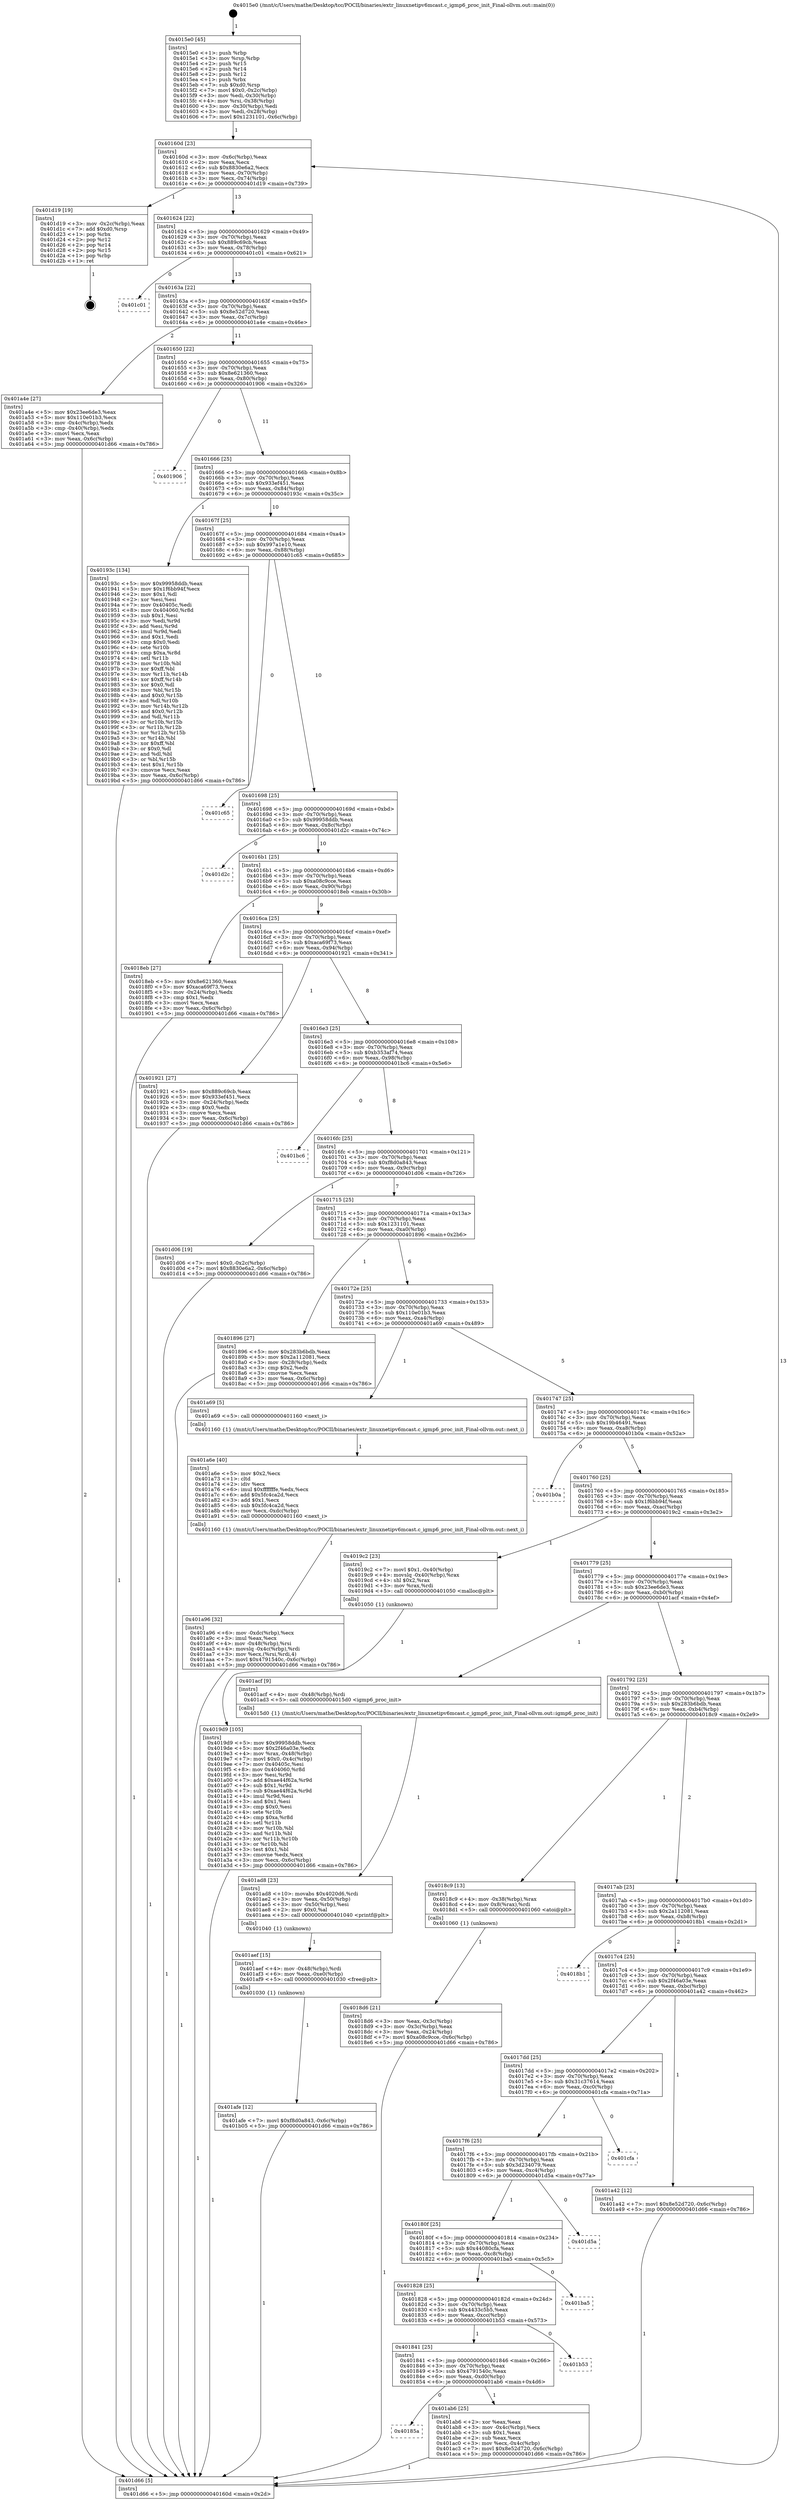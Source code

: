 digraph "0x4015e0" {
  label = "0x4015e0 (/mnt/c/Users/mathe/Desktop/tcc/POCII/binaries/extr_linuxnetipv6mcast.c_igmp6_proc_init_Final-ollvm.out::main(0))"
  labelloc = "t"
  node[shape=record]

  Entry [label="",width=0.3,height=0.3,shape=circle,fillcolor=black,style=filled]
  "0x40160d" [label="{
     0x40160d [23]\l
     | [instrs]\l
     &nbsp;&nbsp;0x40160d \<+3\>: mov -0x6c(%rbp),%eax\l
     &nbsp;&nbsp;0x401610 \<+2\>: mov %eax,%ecx\l
     &nbsp;&nbsp;0x401612 \<+6\>: sub $0x8830e6a2,%ecx\l
     &nbsp;&nbsp;0x401618 \<+3\>: mov %eax,-0x70(%rbp)\l
     &nbsp;&nbsp;0x40161b \<+3\>: mov %ecx,-0x74(%rbp)\l
     &nbsp;&nbsp;0x40161e \<+6\>: je 0000000000401d19 \<main+0x739\>\l
  }"]
  "0x401d19" [label="{
     0x401d19 [19]\l
     | [instrs]\l
     &nbsp;&nbsp;0x401d19 \<+3\>: mov -0x2c(%rbp),%eax\l
     &nbsp;&nbsp;0x401d1c \<+7\>: add $0xd0,%rsp\l
     &nbsp;&nbsp;0x401d23 \<+1\>: pop %rbx\l
     &nbsp;&nbsp;0x401d24 \<+2\>: pop %r12\l
     &nbsp;&nbsp;0x401d26 \<+2\>: pop %r14\l
     &nbsp;&nbsp;0x401d28 \<+2\>: pop %r15\l
     &nbsp;&nbsp;0x401d2a \<+1\>: pop %rbp\l
     &nbsp;&nbsp;0x401d2b \<+1\>: ret\l
  }"]
  "0x401624" [label="{
     0x401624 [22]\l
     | [instrs]\l
     &nbsp;&nbsp;0x401624 \<+5\>: jmp 0000000000401629 \<main+0x49\>\l
     &nbsp;&nbsp;0x401629 \<+3\>: mov -0x70(%rbp),%eax\l
     &nbsp;&nbsp;0x40162c \<+5\>: sub $0x889c69cb,%eax\l
     &nbsp;&nbsp;0x401631 \<+3\>: mov %eax,-0x78(%rbp)\l
     &nbsp;&nbsp;0x401634 \<+6\>: je 0000000000401c01 \<main+0x621\>\l
  }"]
  Exit [label="",width=0.3,height=0.3,shape=circle,fillcolor=black,style=filled,peripheries=2]
  "0x401c01" [label="{
     0x401c01\l
  }", style=dashed]
  "0x40163a" [label="{
     0x40163a [22]\l
     | [instrs]\l
     &nbsp;&nbsp;0x40163a \<+5\>: jmp 000000000040163f \<main+0x5f\>\l
     &nbsp;&nbsp;0x40163f \<+3\>: mov -0x70(%rbp),%eax\l
     &nbsp;&nbsp;0x401642 \<+5\>: sub $0x8e52d720,%eax\l
     &nbsp;&nbsp;0x401647 \<+3\>: mov %eax,-0x7c(%rbp)\l
     &nbsp;&nbsp;0x40164a \<+6\>: je 0000000000401a4e \<main+0x46e\>\l
  }"]
  "0x401afe" [label="{
     0x401afe [12]\l
     | [instrs]\l
     &nbsp;&nbsp;0x401afe \<+7\>: movl $0xf8d0a843,-0x6c(%rbp)\l
     &nbsp;&nbsp;0x401b05 \<+5\>: jmp 0000000000401d66 \<main+0x786\>\l
  }"]
  "0x401a4e" [label="{
     0x401a4e [27]\l
     | [instrs]\l
     &nbsp;&nbsp;0x401a4e \<+5\>: mov $0x23ee6de3,%eax\l
     &nbsp;&nbsp;0x401a53 \<+5\>: mov $0x110e01b3,%ecx\l
     &nbsp;&nbsp;0x401a58 \<+3\>: mov -0x4c(%rbp),%edx\l
     &nbsp;&nbsp;0x401a5b \<+3\>: cmp -0x40(%rbp),%edx\l
     &nbsp;&nbsp;0x401a5e \<+3\>: cmovl %ecx,%eax\l
     &nbsp;&nbsp;0x401a61 \<+3\>: mov %eax,-0x6c(%rbp)\l
     &nbsp;&nbsp;0x401a64 \<+5\>: jmp 0000000000401d66 \<main+0x786\>\l
  }"]
  "0x401650" [label="{
     0x401650 [22]\l
     | [instrs]\l
     &nbsp;&nbsp;0x401650 \<+5\>: jmp 0000000000401655 \<main+0x75\>\l
     &nbsp;&nbsp;0x401655 \<+3\>: mov -0x70(%rbp),%eax\l
     &nbsp;&nbsp;0x401658 \<+5\>: sub $0x8e621360,%eax\l
     &nbsp;&nbsp;0x40165d \<+3\>: mov %eax,-0x80(%rbp)\l
     &nbsp;&nbsp;0x401660 \<+6\>: je 0000000000401906 \<main+0x326\>\l
  }"]
  "0x401aef" [label="{
     0x401aef [15]\l
     | [instrs]\l
     &nbsp;&nbsp;0x401aef \<+4\>: mov -0x48(%rbp),%rdi\l
     &nbsp;&nbsp;0x401af3 \<+6\>: mov %eax,-0xe0(%rbp)\l
     &nbsp;&nbsp;0x401af9 \<+5\>: call 0000000000401030 \<free@plt\>\l
     | [calls]\l
     &nbsp;&nbsp;0x401030 \{1\} (unknown)\l
  }"]
  "0x401906" [label="{
     0x401906\l
  }", style=dashed]
  "0x401666" [label="{
     0x401666 [25]\l
     | [instrs]\l
     &nbsp;&nbsp;0x401666 \<+5\>: jmp 000000000040166b \<main+0x8b\>\l
     &nbsp;&nbsp;0x40166b \<+3\>: mov -0x70(%rbp),%eax\l
     &nbsp;&nbsp;0x40166e \<+5\>: sub $0x933ef451,%eax\l
     &nbsp;&nbsp;0x401673 \<+6\>: mov %eax,-0x84(%rbp)\l
     &nbsp;&nbsp;0x401679 \<+6\>: je 000000000040193c \<main+0x35c\>\l
  }"]
  "0x401ad8" [label="{
     0x401ad8 [23]\l
     | [instrs]\l
     &nbsp;&nbsp;0x401ad8 \<+10\>: movabs $0x4020d6,%rdi\l
     &nbsp;&nbsp;0x401ae2 \<+3\>: mov %eax,-0x50(%rbp)\l
     &nbsp;&nbsp;0x401ae5 \<+3\>: mov -0x50(%rbp),%esi\l
     &nbsp;&nbsp;0x401ae8 \<+2\>: mov $0x0,%al\l
     &nbsp;&nbsp;0x401aea \<+5\>: call 0000000000401040 \<printf@plt\>\l
     | [calls]\l
     &nbsp;&nbsp;0x401040 \{1\} (unknown)\l
  }"]
  "0x40193c" [label="{
     0x40193c [134]\l
     | [instrs]\l
     &nbsp;&nbsp;0x40193c \<+5\>: mov $0x99958ddb,%eax\l
     &nbsp;&nbsp;0x401941 \<+5\>: mov $0x1f6bb94f,%ecx\l
     &nbsp;&nbsp;0x401946 \<+2\>: mov $0x1,%dl\l
     &nbsp;&nbsp;0x401948 \<+2\>: xor %esi,%esi\l
     &nbsp;&nbsp;0x40194a \<+7\>: mov 0x40405c,%edi\l
     &nbsp;&nbsp;0x401951 \<+8\>: mov 0x404060,%r8d\l
     &nbsp;&nbsp;0x401959 \<+3\>: sub $0x1,%esi\l
     &nbsp;&nbsp;0x40195c \<+3\>: mov %edi,%r9d\l
     &nbsp;&nbsp;0x40195f \<+3\>: add %esi,%r9d\l
     &nbsp;&nbsp;0x401962 \<+4\>: imul %r9d,%edi\l
     &nbsp;&nbsp;0x401966 \<+3\>: and $0x1,%edi\l
     &nbsp;&nbsp;0x401969 \<+3\>: cmp $0x0,%edi\l
     &nbsp;&nbsp;0x40196c \<+4\>: sete %r10b\l
     &nbsp;&nbsp;0x401970 \<+4\>: cmp $0xa,%r8d\l
     &nbsp;&nbsp;0x401974 \<+4\>: setl %r11b\l
     &nbsp;&nbsp;0x401978 \<+3\>: mov %r10b,%bl\l
     &nbsp;&nbsp;0x40197b \<+3\>: xor $0xff,%bl\l
     &nbsp;&nbsp;0x40197e \<+3\>: mov %r11b,%r14b\l
     &nbsp;&nbsp;0x401981 \<+4\>: xor $0xff,%r14b\l
     &nbsp;&nbsp;0x401985 \<+3\>: xor $0x0,%dl\l
     &nbsp;&nbsp;0x401988 \<+3\>: mov %bl,%r15b\l
     &nbsp;&nbsp;0x40198b \<+4\>: and $0x0,%r15b\l
     &nbsp;&nbsp;0x40198f \<+3\>: and %dl,%r10b\l
     &nbsp;&nbsp;0x401992 \<+3\>: mov %r14b,%r12b\l
     &nbsp;&nbsp;0x401995 \<+4\>: and $0x0,%r12b\l
     &nbsp;&nbsp;0x401999 \<+3\>: and %dl,%r11b\l
     &nbsp;&nbsp;0x40199c \<+3\>: or %r10b,%r15b\l
     &nbsp;&nbsp;0x40199f \<+3\>: or %r11b,%r12b\l
     &nbsp;&nbsp;0x4019a2 \<+3\>: xor %r12b,%r15b\l
     &nbsp;&nbsp;0x4019a5 \<+3\>: or %r14b,%bl\l
     &nbsp;&nbsp;0x4019a8 \<+3\>: xor $0xff,%bl\l
     &nbsp;&nbsp;0x4019ab \<+3\>: or $0x0,%dl\l
     &nbsp;&nbsp;0x4019ae \<+2\>: and %dl,%bl\l
     &nbsp;&nbsp;0x4019b0 \<+3\>: or %bl,%r15b\l
     &nbsp;&nbsp;0x4019b3 \<+4\>: test $0x1,%r15b\l
     &nbsp;&nbsp;0x4019b7 \<+3\>: cmovne %ecx,%eax\l
     &nbsp;&nbsp;0x4019ba \<+3\>: mov %eax,-0x6c(%rbp)\l
     &nbsp;&nbsp;0x4019bd \<+5\>: jmp 0000000000401d66 \<main+0x786\>\l
  }"]
  "0x40167f" [label="{
     0x40167f [25]\l
     | [instrs]\l
     &nbsp;&nbsp;0x40167f \<+5\>: jmp 0000000000401684 \<main+0xa4\>\l
     &nbsp;&nbsp;0x401684 \<+3\>: mov -0x70(%rbp),%eax\l
     &nbsp;&nbsp;0x401687 \<+5\>: sub $0x997a1e10,%eax\l
     &nbsp;&nbsp;0x40168c \<+6\>: mov %eax,-0x88(%rbp)\l
     &nbsp;&nbsp;0x401692 \<+6\>: je 0000000000401c65 \<main+0x685\>\l
  }"]
  "0x40185a" [label="{
     0x40185a\l
  }", style=dashed]
  "0x401c65" [label="{
     0x401c65\l
  }", style=dashed]
  "0x401698" [label="{
     0x401698 [25]\l
     | [instrs]\l
     &nbsp;&nbsp;0x401698 \<+5\>: jmp 000000000040169d \<main+0xbd\>\l
     &nbsp;&nbsp;0x40169d \<+3\>: mov -0x70(%rbp),%eax\l
     &nbsp;&nbsp;0x4016a0 \<+5\>: sub $0x99958ddb,%eax\l
     &nbsp;&nbsp;0x4016a5 \<+6\>: mov %eax,-0x8c(%rbp)\l
     &nbsp;&nbsp;0x4016ab \<+6\>: je 0000000000401d2c \<main+0x74c\>\l
  }"]
  "0x401ab6" [label="{
     0x401ab6 [25]\l
     | [instrs]\l
     &nbsp;&nbsp;0x401ab6 \<+2\>: xor %eax,%eax\l
     &nbsp;&nbsp;0x401ab8 \<+3\>: mov -0x4c(%rbp),%ecx\l
     &nbsp;&nbsp;0x401abb \<+3\>: sub $0x1,%eax\l
     &nbsp;&nbsp;0x401abe \<+2\>: sub %eax,%ecx\l
     &nbsp;&nbsp;0x401ac0 \<+3\>: mov %ecx,-0x4c(%rbp)\l
     &nbsp;&nbsp;0x401ac3 \<+7\>: movl $0x8e52d720,-0x6c(%rbp)\l
     &nbsp;&nbsp;0x401aca \<+5\>: jmp 0000000000401d66 \<main+0x786\>\l
  }"]
  "0x401d2c" [label="{
     0x401d2c\l
  }", style=dashed]
  "0x4016b1" [label="{
     0x4016b1 [25]\l
     | [instrs]\l
     &nbsp;&nbsp;0x4016b1 \<+5\>: jmp 00000000004016b6 \<main+0xd6\>\l
     &nbsp;&nbsp;0x4016b6 \<+3\>: mov -0x70(%rbp),%eax\l
     &nbsp;&nbsp;0x4016b9 \<+5\>: sub $0xa08c9cce,%eax\l
     &nbsp;&nbsp;0x4016be \<+6\>: mov %eax,-0x90(%rbp)\l
     &nbsp;&nbsp;0x4016c4 \<+6\>: je 00000000004018eb \<main+0x30b\>\l
  }"]
  "0x401841" [label="{
     0x401841 [25]\l
     | [instrs]\l
     &nbsp;&nbsp;0x401841 \<+5\>: jmp 0000000000401846 \<main+0x266\>\l
     &nbsp;&nbsp;0x401846 \<+3\>: mov -0x70(%rbp),%eax\l
     &nbsp;&nbsp;0x401849 \<+5\>: sub $0x4791540c,%eax\l
     &nbsp;&nbsp;0x40184e \<+6\>: mov %eax,-0xd0(%rbp)\l
     &nbsp;&nbsp;0x401854 \<+6\>: je 0000000000401ab6 \<main+0x4d6\>\l
  }"]
  "0x4018eb" [label="{
     0x4018eb [27]\l
     | [instrs]\l
     &nbsp;&nbsp;0x4018eb \<+5\>: mov $0x8e621360,%eax\l
     &nbsp;&nbsp;0x4018f0 \<+5\>: mov $0xaca69f73,%ecx\l
     &nbsp;&nbsp;0x4018f5 \<+3\>: mov -0x24(%rbp),%edx\l
     &nbsp;&nbsp;0x4018f8 \<+3\>: cmp $0x1,%edx\l
     &nbsp;&nbsp;0x4018fb \<+3\>: cmovl %ecx,%eax\l
     &nbsp;&nbsp;0x4018fe \<+3\>: mov %eax,-0x6c(%rbp)\l
     &nbsp;&nbsp;0x401901 \<+5\>: jmp 0000000000401d66 \<main+0x786\>\l
  }"]
  "0x4016ca" [label="{
     0x4016ca [25]\l
     | [instrs]\l
     &nbsp;&nbsp;0x4016ca \<+5\>: jmp 00000000004016cf \<main+0xef\>\l
     &nbsp;&nbsp;0x4016cf \<+3\>: mov -0x70(%rbp),%eax\l
     &nbsp;&nbsp;0x4016d2 \<+5\>: sub $0xaca69f73,%eax\l
     &nbsp;&nbsp;0x4016d7 \<+6\>: mov %eax,-0x94(%rbp)\l
     &nbsp;&nbsp;0x4016dd \<+6\>: je 0000000000401921 \<main+0x341\>\l
  }"]
  "0x401b53" [label="{
     0x401b53\l
  }", style=dashed]
  "0x401921" [label="{
     0x401921 [27]\l
     | [instrs]\l
     &nbsp;&nbsp;0x401921 \<+5\>: mov $0x889c69cb,%eax\l
     &nbsp;&nbsp;0x401926 \<+5\>: mov $0x933ef451,%ecx\l
     &nbsp;&nbsp;0x40192b \<+3\>: mov -0x24(%rbp),%edx\l
     &nbsp;&nbsp;0x40192e \<+3\>: cmp $0x0,%edx\l
     &nbsp;&nbsp;0x401931 \<+3\>: cmove %ecx,%eax\l
     &nbsp;&nbsp;0x401934 \<+3\>: mov %eax,-0x6c(%rbp)\l
     &nbsp;&nbsp;0x401937 \<+5\>: jmp 0000000000401d66 \<main+0x786\>\l
  }"]
  "0x4016e3" [label="{
     0x4016e3 [25]\l
     | [instrs]\l
     &nbsp;&nbsp;0x4016e3 \<+5\>: jmp 00000000004016e8 \<main+0x108\>\l
     &nbsp;&nbsp;0x4016e8 \<+3\>: mov -0x70(%rbp),%eax\l
     &nbsp;&nbsp;0x4016eb \<+5\>: sub $0xb353af74,%eax\l
     &nbsp;&nbsp;0x4016f0 \<+6\>: mov %eax,-0x98(%rbp)\l
     &nbsp;&nbsp;0x4016f6 \<+6\>: je 0000000000401bc6 \<main+0x5e6\>\l
  }"]
  "0x401828" [label="{
     0x401828 [25]\l
     | [instrs]\l
     &nbsp;&nbsp;0x401828 \<+5\>: jmp 000000000040182d \<main+0x24d\>\l
     &nbsp;&nbsp;0x40182d \<+3\>: mov -0x70(%rbp),%eax\l
     &nbsp;&nbsp;0x401830 \<+5\>: sub $0x4433c5b5,%eax\l
     &nbsp;&nbsp;0x401835 \<+6\>: mov %eax,-0xcc(%rbp)\l
     &nbsp;&nbsp;0x40183b \<+6\>: je 0000000000401b53 \<main+0x573\>\l
  }"]
  "0x401bc6" [label="{
     0x401bc6\l
  }", style=dashed]
  "0x4016fc" [label="{
     0x4016fc [25]\l
     | [instrs]\l
     &nbsp;&nbsp;0x4016fc \<+5\>: jmp 0000000000401701 \<main+0x121\>\l
     &nbsp;&nbsp;0x401701 \<+3\>: mov -0x70(%rbp),%eax\l
     &nbsp;&nbsp;0x401704 \<+5\>: sub $0xf8d0a843,%eax\l
     &nbsp;&nbsp;0x401709 \<+6\>: mov %eax,-0x9c(%rbp)\l
     &nbsp;&nbsp;0x40170f \<+6\>: je 0000000000401d06 \<main+0x726\>\l
  }"]
  "0x401ba5" [label="{
     0x401ba5\l
  }", style=dashed]
  "0x401d06" [label="{
     0x401d06 [19]\l
     | [instrs]\l
     &nbsp;&nbsp;0x401d06 \<+7\>: movl $0x0,-0x2c(%rbp)\l
     &nbsp;&nbsp;0x401d0d \<+7\>: movl $0x8830e6a2,-0x6c(%rbp)\l
     &nbsp;&nbsp;0x401d14 \<+5\>: jmp 0000000000401d66 \<main+0x786\>\l
  }"]
  "0x401715" [label="{
     0x401715 [25]\l
     | [instrs]\l
     &nbsp;&nbsp;0x401715 \<+5\>: jmp 000000000040171a \<main+0x13a\>\l
     &nbsp;&nbsp;0x40171a \<+3\>: mov -0x70(%rbp),%eax\l
     &nbsp;&nbsp;0x40171d \<+5\>: sub $0x1231101,%eax\l
     &nbsp;&nbsp;0x401722 \<+6\>: mov %eax,-0xa0(%rbp)\l
     &nbsp;&nbsp;0x401728 \<+6\>: je 0000000000401896 \<main+0x2b6\>\l
  }"]
  "0x40180f" [label="{
     0x40180f [25]\l
     | [instrs]\l
     &nbsp;&nbsp;0x40180f \<+5\>: jmp 0000000000401814 \<main+0x234\>\l
     &nbsp;&nbsp;0x401814 \<+3\>: mov -0x70(%rbp),%eax\l
     &nbsp;&nbsp;0x401817 \<+5\>: sub $0x44080cfa,%eax\l
     &nbsp;&nbsp;0x40181c \<+6\>: mov %eax,-0xc8(%rbp)\l
     &nbsp;&nbsp;0x401822 \<+6\>: je 0000000000401ba5 \<main+0x5c5\>\l
  }"]
  "0x401896" [label="{
     0x401896 [27]\l
     | [instrs]\l
     &nbsp;&nbsp;0x401896 \<+5\>: mov $0x283b6bdb,%eax\l
     &nbsp;&nbsp;0x40189b \<+5\>: mov $0x2a112081,%ecx\l
     &nbsp;&nbsp;0x4018a0 \<+3\>: mov -0x28(%rbp),%edx\l
     &nbsp;&nbsp;0x4018a3 \<+3\>: cmp $0x2,%edx\l
     &nbsp;&nbsp;0x4018a6 \<+3\>: cmovne %ecx,%eax\l
     &nbsp;&nbsp;0x4018a9 \<+3\>: mov %eax,-0x6c(%rbp)\l
     &nbsp;&nbsp;0x4018ac \<+5\>: jmp 0000000000401d66 \<main+0x786\>\l
  }"]
  "0x40172e" [label="{
     0x40172e [25]\l
     | [instrs]\l
     &nbsp;&nbsp;0x40172e \<+5\>: jmp 0000000000401733 \<main+0x153\>\l
     &nbsp;&nbsp;0x401733 \<+3\>: mov -0x70(%rbp),%eax\l
     &nbsp;&nbsp;0x401736 \<+5\>: sub $0x110e01b3,%eax\l
     &nbsp;&nbsp;0x40173b \<+6\>: mov %eax,-0xa4(%rbp)\l
     &nbsp;&nbsp;0x401741 \<+6\>: je 0000000000401a69 \<main+0x489\>\l
  }"]
  "0x401d66" [label="{
     0x401d66 [5]\l
     | [instrs]\l
     &nbsp;&nbsp;0x401d66 \<+5\>: jmp 000000000040160d \<main+0x2d\>\l
  }"]
  "0x4015e0" [label="{
     0x4015e0 [45]\l
     | [instrs]\l
     &nbsp;&nbsp;0x4015e0 \<+1\>: push %rbp\l
     &nbsp;&nbsp;0x4015e1 \<+3\>: mov %rsp,%rbp\l
     &nbsp;&nbsp;0x4015e4 \<+2\>: push %r15\l
     &nbsp;&nbsp;0x4015e6 \<+2\>: push %r14\l
     &nbsp;&nbsp;0x4015e8 \<+2\>: push %r12\l
     &nbsp;&nbsp;0x4015ea \<+1\>: push %rbx\l
     &nbsp;&nbsp;0x4015eb \<+7\>: sub $0xd0,%rsp\l
     &nbsp;&nbsp;0x4015f2 \<+7\>: movl $0x0,-0x2c(%rbp)\l
     &nbsp;&nbsp;0x4015f9 \<+3\>: mov %edi,-0x30(%rbp)\l
     &nbsp;&nbsp;0x4015fc \<+4\>: mov %rsi,-0x38(%rbp)\l
     &nbsp;&nbsp;0x401600 \<+3\>: mov -0x30(%rbp),%edi\l
     &nbsp;&nbsp;0x401603 \<+3\>: mov %edi,-0x28(%rbp)\l
     &nbsp;&nbsp;0x401606 \<+7\>: movl $0x1231101,-0x6c(%rbp)\l
  }"]
  "0x401d5a" [label="{
     0x401d5a\l
  }", style=dashed]
  "0x401a69" [label="{
     0x401a69 [5]\l
     | [instrs]\l
     &nbsp;&nbsp;0x401a69 \<+5\>: call 0000000000401160 \<next_i\>\l
     | [calls]\l
     &nbsp;&nbsp;0x401160 \{1\} (/mnt/c/Users/mathe/Desktop/tcc/POCII/binaries/extr_linuxnetipv6mcast.c_igmp6_proc_init_Final-ollvm.out::next_i)\l
  }"]
  "0x401747" [label="{
     0x401747 [25]\l
     | [instrs]\l
     &nbsp;&nbsp;0x401747 \<+5\>: jmp 000000000040174c \<main+0x16c\>\l
     &nbsp;&nbsp;0x40174c \<+3\>: mov -0x70(%rbp),%eax\l
     &nbsp;&nbsp;0x40174f \<+5\>: sub $0x19b46491,%eax\l
     &nbsp;&nbsp;0x401754 \<+6\>: mov %eax,-0xa8(%rbp)\l
     &nbsp;&nbsp;0x40175a \<+6\>: je 0000000000401b0a \<main+0x52a\>\l
  }"]
  "0x4017f6" [label="{
     0x4017f6 [25]\l
     | [instrs]\l
     &nbsp;&nbsp;0x4017f6 \<+5\>: jmp 00000000004017fb \<main+0x21b\>\l
     &nbsp;&nbsp;0x4017fb \<+3\>: mov -0x70(%rbp),%eax\l
     &nbsp;&nbsp;0x4017fe \<+5\>: sub $0x3d234079,%eax\l
     &nbsp;&nbsp;0x401803 \<+6\>: mov %eax,-0xc4(%rbp)\l
     &nbsp;&nbsp;0x401809 \<+6\>: je 0000000000401d5a \<main+0x77a\>\l
  }"]
  "0x401b0a" [label="{
     0x401b0a\l
  }", style=dashed]
  "0x401760" [label="{
     0x401760 [25]\l
     | [instrs]\l
     &nbsp;&nbsp;0x401760 \<+5\>: jmp 0000000000401765 \<main+0x185\>\l
     &nbsp;&nbsp;0x401765 \<+3\>: mov -0x70(%rbp),%eax\l
     &nbsp;&nbsp;0x401768 \<+5\>: sub $0x1f6bb94f,%eax\l
     &nbsp;&nbsp;0x40176d \<+6\>: mov %eax,-0xac(%rbp)\l
     &nbsp;&nbsp;0x401773 \<+6\>: je 00000000004019c2 \<main+0x3e2\>\l
  }"]
  "0x401cfa" [label="{
     0x401cfa\l
  }", style=dashed]
  "0x4019c2" [label="{
     0x4019c2 [23]\l
     | [instrs]\l
     &nbsp;&nbsp;0x4019c2 \<+7\>: movl $0x1,-0x40(%rbp)\l
     &nbsp;&nbsp;0x4019c9 \<+4\>: movslq -0x40(%rbp),%rax\l
     &nbsp;&nbsp;0x4019cd \<+4\>: shl $0x2,%rax\l
     &nbsp;&nbsp;0x4019d1 \<+3\>: mov %rax,%rdi\l
     &nbsp;&nbsp;0x4019d4 \<+5\>: call 0000000000401050 \<malloc@plt\>\l
     | [calls]\l
     &nbsp;&nbsp;0x401050 \{1\} (unknown)\l
  }"]
  "0x401779" [label="{
     0x401779 [25]\l
     | [instrs]\l
     &nbsp;&nbsp;0x401779 \<+5\>: jmp 000000000040177e \<main+0x19e\>\l
     &nbsp;&nbsp;0x40177e \<+3\>: mov -0x70(%rbp),%eax\l
     &nbsp;&nbsp;0x401781 \<+5\>: sub $0x23ee6de3,%eax\l
     &nbsp;&nbsp;0x401786 \<+6\>: mov %eax,-0xb0(%rbp)\l
     &nbsp;&nbsp;0x40178c \<+6\>: je 0000000000401acf \<main+0x4ef\>\l
  }"]
  "0x401a96" [label="{
     0x401a96 [32]\l
     | [instrs]\l
     &nbsp;&nbsp;0x401a96 \<+6\>: mov -0xdc(%rbp),%ecx\l
     &nbsp;&nbsp;0x401a9c \<+3\>: imul %eax,%ecx\l
     &nbsp;&nbsp;0x401a9f \<+4\>: mov -0x48(%rbp),%rsi\l
     &nbsp;&nbsp;0x401aa3 \<+4\>: movslq -0x4c(%rbp),%rdi\l
     &nbsp;&nbsp;0x401aa7 \<+3\>: mov %ecx,(%rsi,%rdi,4)\l
     &nbsp;&nbsp;0x401aaa \<+7\>: movl $0x4791540c,-0x6c(%rbp)\l
     &nbsp;&nbsp;0x401ab1 \<+5\>: jmp 0000000000401d66 \<main+0x786\>\l
  }"]
  "0x401acf" [label="{
     0x401acf [9]\l
     | [instrs]\l
     &nbsp;&nbsp;0x401acf \<+4\>: mov -0x48(%rbp),%rdi\l
     &nbsp;&nbsp;0x401ad3 \<+5\>: call 00000000004015d0 \<igmp6_proc_init\>\l
     | [calls]\l
     &nbsp;&nbsp;0x4015d0 \{1\} (/mnt/c/Users/mathe/Desktop/tcc/POCII/binaries/extr_linuxnetipv6mcast.c_igmp6_proc_init_Final-ollvm.out::igmp6_proc_init)\l
  }"]
  "0x401792" [label="{
     0x401792 [25]\l
     | [instrs]\l
     &nbsp;&nbsp;0x401792 \<+5\>: jmp 0000000000401797 \<main+0x1b7\>\l
     &nbsp;&nbsp;0x401797 \<+3\>: mov -0x70(%rbp),%eax\l
     &nbsp;&nbsp;0x40179a \<+5\>: sub $0x283b6bdb,%eax\l
     &nbsp;&nbsp;0x40179f \<+6\>: mov %eax,-0xb4(%rbp)\l
     &nbsp;&nbsp;0x4017a5 \<+6\>: je 00000000004018c9 \<main+0x2e9\>\l
  }"]
  "0x401a6e" [label="{
     0x401a6e [40]\l
     | [instrs]\l
     &nbsp;&nbsp;0x401a6e \<+5\>: mov $0x2,%ecx\l
     &nbsp;&nbsp;0x401a73 \<+1\>: cltd\l
     &nbsp;&nbsp;0x401a74 \<+2\>: idiv %ecx\l
     &nbsp;&nbsp;0x401a76 \<+6\>: imul $0xfffffffe,%edx,%ecx\l
     &nbsp;&nbsp;0x401a7c \<+6\>: add $0x5fc4ca2d,%ecx\l
     &nbsp;&nbsp;0x401a82 \<+3\>: add $0x1,%ecx\l
     &nbsp;&nbsp;0x401a85 \<+6\>: sub $0x5fc4ca2d,%ecx\l
     &nbsp;&nbsp;0x401a8b \<+6\>: mov %ecx,-0xdc(%rbp)\l
     &nbsp;&nbsp;0x401a91 \<+5\>: call 0000000000401160 \<next_i\>\l
     | [calls]\l
     &nbsp;&nbsp;0x401160 \{1\} (/mnt/c/Users/mathe/Desktop/tcc/POCII/binaries/extr_linuxnetipv6mcast.c_igmp6_proc_init_Final-ollvm.out::next_i)\l
  }"]
  "0x4018c9" [label="{
     0x4018c9 [13]\l
     | [instrs]\l
     &nbsp;&nbsp;0x4018c9 \<+4\>: mov -0x38(%rbp),%rax\l
     &nbsp;&nbsp;0x4018cd \<+4\>: mov 0x8(%rax),%rdi\l
     &nbsp;&nbsp;0x4018d1 \<+5\>: call 0000000000401060 \<atoi@plt\>\l
     | [calls]\l
     &nbsp;&nbsp;0x401060 \{1\} (unknown)\l
  }"]
  "0x4017ab" [label="{
     0x4017ab [25]\l
     | [instrs]\l
     &nbsp;&nbsp;0x4017ab \<+5\>: jmp 00000000004017b0 \<main+0x1d0\>\l
     &nbsp;&nbsp;0x4017b0 \<+3\>: mov -0x70(%rbp),%eax\l
     &nbsp;&nbsp;0x4017b3 \<+5\>: sub $0x2a112081,%eax\l
     &nbsp;&nbsp;0x4017b8 \<+6\>: mov %eax,-0xb8(%rbp)\l
     &nbsp;&nbsp;0x4017be \<+6\>: je 00000000004018b1 \<main+0x2d1\>\l
  }"]
  "0x4018d6" [label="{
     0x4018d6 [21]\l
     | [instrs]\l
     &nbsp;&nbsp;0x4018d6 \<+3\>: mov %eax,-0x3c(%rbp)\l
     &nbsp;&nbsp;0x4018d9 \<+3\>: mov -0x3c(%rbp),%eax\l
     &nbsp;&nbsp;0x4018dc \<+3\>: mov %eax,-0x24(%rbp)\l
     &nbsp;&nbsp;0x4018df \<+7\>: movl $0xa08c9cce,-0x6c(%rbp)\l
     &nbsp;&nbsp;0x4018e6 \<+5\>: jmp 0000000000401d66 \<main+0x786\>\l
  }"]
  "0x4019d9" [label="{
     0x4019d9 [105]\l
     | [instrs]\l
     &nbsp;&nbsp;0x4019d9 \<+5\>: mov $0x99958ddb,%ecx\l
     &nbsp;&nbsp;0x4019de \<+5\>: mov $0x2f46a03e,%edx\l
     &nbsp;&nbsp;0x4019e3 \<+4\>: mov %rax,-0x48(%rbp)\l
     &nbsp;&nbsp;0x4019e7 \<+7\>: movl $0x0,-0x4c(%rbp)\l
     &nbsp;&nbsp;0x4019ee \<+7\>: mov 0x40405c,%esi\l
     &nbsp;&nbsp;0x4019f5 \<+8\>: mov 0x404060,%r8d\l
     &nbsp;&nbsp;0x4019fd \<+3\>: mov %esi,%r9d\l
     &nbsp;&nbsp;0x401a00 \<+7\>: add $0xae44f62a,%r9d\l
     &nbsp;&nbsp;0x401a07 \<+4\>: sub $0x1,%r9d\l
     &nbsp;&nbsp;0x401a0b \<+7\>: sub $0xae44f62a,%r9d\l
     &nbsp;&nbsp;0x401a12 \<+4\>: imul %r9d,%esi\l
     &nbsp;&nbsp;0x401a16 \<+3\>: and $0x1,%esi\l
     &nbsp;&nbsp;0x401a19 \<+3\>: cmp $0x0,%esi\l
     &nbsp;&nbsp;0x401a1c \<+4\>: sete %r10b\l
     &nbsp;&nbsp;0x401a20 \<+4\>: cmp $0xa,%r8d\l
     &nbsp;&nbsp;0x401a24 \<+4\>: setl %r11b\l
     &nbsp;&nbsp;0x401a28 \<+3\>: mov %r10b,%bl\l
     &nbsp;&nbsp;0x401a2b \<+3\>: and %r11b,%bl\l
     &nbsp;&nbsp;0x401a2e \<+3\>: xor %r11b,%r10b\l
     &nbsp;&nbsp;0x401a31 \<+3\>: or %r10b,%bl\l
     &nbsp;&nbsp;0x401a34 \<+3\>: test $0x1,%bl\l
     &nbsp;&nbsp;0x401a37 \<+3\>: cmovne %edx,%ecx\l
     &nbsp;&nbsp;0x401a3a \<+3\>: mov %ecx,-0x6c(%rbp)\l
     &nbsp;&nbsp;0x401a3d \<+5\>: jmp 0000000000401d66 \<main+0x786\>\l
  }"]
  "0x4017dd" [label="{
     0x4017dd [25]\l
     | [instrs]\l
     &nbsp;&nbsp;0x4017dd \<+5\>: jmp 00000000004017e2 \<main+0x202\>\l
     &nbsp;&nbsp;0x4017e2 \<+3\>: mov -0x70(%rbp),%eax\l
     &nbsp;&nbsp;0x4017e5 \<+5\>: sub $0x31c37614,%eax\l
     &nbsp;&nbsp;0x4017ea \<+6\>: mov %eax,-0xc0(%rbp)\l
     &nbsp;&nbsp;0x4017f0 \<+6\>: je 0000000000401cfa \<main+0x71a\>\l
  }"]
  "0x4018b1" [label="{
     0x4018b1\l
  }", style=dashed]
  "0x4017c4" [label="{
     0x4017c4 [25]\l
     | [instrs]\l
     &nbsp;&nbsp;0x4017c4 \<+5\>: jmp 00000000004017c9 \<main+0x1e9\>\l
     &nbsp;&nbsp;0x4017c9 \<+3\>: mov -0x70(%rbp),%eax\l
     &nbsp;&nbsp;0x4017cc \<+5\>: sub $0x2f46a03e,%eax\l
     &nbsp;&nbsp;0x4017d1 \<+6\>: mov %eax,-0xbc(%rbp)\l
     &nbsp;&nbsp;0x4017d7 \<+6\>: je 0000000000401a42 \<main+0x462\>\l
  }"]
  "0x401a42" [label="{
     0x401a42 [12]\l
     | [instrs]\l
     &nbsp;&nbsp;0x401a42 \<+7\>: movl $0x8e52d720,-0x6c(%rbp)\l
     &nbsp;&nbsp;0x401a49 \<+5\>: jmp 0000000000401d66 \<main+0x786\>\l
  }"]
  Entry -> "0x4015e0" [label=" 1"]
  "0x40160d" -> "0x401d19" [label=" 1"]
  "0x40160d" -> "0x401624" [label=" 13"]
  "0x401d19" -> Exit [label=" 1"]
  "0x401624" -> "0x401c01" [label=" 0"]
  "0x401624" -> "0x40163a" [label=" 13"]
  "0x401d06" -> "0x401d66" [label=" 1"]
  "0x40163a" -> "0x401a4e" [label=" 2"]
  "0x40163a" -> "0x401650" [label=" 11"]
  "0x401afe" -> "0x401d66" [label=" 1"]
  "0x401650" -> "0x401906" [label=" 0"]
  "0x401650" -> "0x401666" [label=" 11"]
  "0x401aef" -> "0x401afe" [label=" 1"]
  "0x401666" -> "0x40193c" [label=" 1"]
  "0x401666" -> "0x40167f" [label=" 10"]
  "0x401ad8" -> "0x401aef" [label=" 1"]
  "0x40167f" -> "0x401c65" [label=" 0"]
  "0x40167f" -> "0x401698" [label=" 10"]
  "0x401acf" -> "0x401ad8" [label=" 1"]
  "0x401698" -> "0x401d2c" [label=" 0"]
  "0x401698" -> "0x4016b1" [label=" 10"]
  "0x401ab6" -> "0x401d66" [label=" 1"]
  "0x4016b1" -> "0x4018eb" [label=" 1"]
  "0x4016b1" -> "0x4016ca" [label=" 9"]
  "0x401841" -> "0x401ab6" [label=" 1"]
  "0x4016ca" -> "0x401921" [label=" 1"]
  "0x4016ca" -> "0x4016e3" [label=" 8"]
  "0x401841" -> "0x40185a" [label=" 0"]
  "0x4016e3" -> "0x401bc6" [label=" 0"]
  "0x4016e3" -> "0x4016fc" [label=" 8"]
  "0x401828" -> "0x401b53" [label=" 0"]
  "0x4016fc" -> "0x401d06" [label=" 1"]
  "0x4016fc" -> "0x401715" [label=" 7"]
  "0x401828" -> "0x401841" [label=" 1"]
  "0x401715" -> "0x401896" [label=" 1"]
  "0x401715" -> "0x40172e" [label=" 6"]
  "0x401896" -> "0x401d66" [label=" 1"]
  "0x4015e0" -> "0x40160d" [label=" 1"]
  "0x401d66" -> "0x40160d" [label=" 13"]
  "0x40180f" -> "0x401ba5" [label=" 0"]
  "0x40172e" -> "0x401a69" [label=" 1"]
  "0x40172e" -> "0x401747" [label=" 5"]
  "0x40180f" -> "0x401828" [label=" 1"]
  "0x401747" -> "0x401b0a" [label=" 0"]
  "0x401747" -> "0x401760" [label=" 5"]
  "0x4017f6" -> "0x401d5a" [label=" 0"]
  "0x401760" -> "0x4019c2" [label=" 1"]
  "0x401760" -> "0x401779" [label=" 4"]
  "0x4017f6" -> "0x40180f" [label=" 1"]
  "0x401779" -> "0x401acf" [label=" 1"]
  "0x401779" -> "0x401792" [label=" 3"]
  "0x4017dd" -> "0x401cfa" [label=" 0"]
  "0x401792" -> "0x4018c9" [label=" 1"]
  "0x401792" -> "0x4017ab" [label=" 2"]
  "0x4018c9" -> "0x4018d6" [label=" 1"]
  "0x4018d6" -> "0x401d66" [label=" 1"]
  "0x4018eb" -> "0x401d66" [label=" 1"]
  "0x401921" -> "0x401d66" [label=" 1"]
  "0x40193c" -> "0x401d66" [label=" 1"]
  "0x4019c2" -> "0x4019d9" [label=" 1"]
  "0x4019d9" -> "0x401d66" [label=" 1"]
  "0x4017dd" -> "0x4017f6" [label=" 1"]
  "0x4017ab" -> "0x4018b1" [label=" 0"]
  "0x4017ab" -> "0x4017c4" [label=" 2"]
  "0x401a96" -> "0x401d66" [label=" 1"]
  "0x4017c4" -> "0x401a42" [label=" 1"]
  "0x4017c4" -> "0x4017dd" [label=" 1"]
  "0x401a42" -> "0x401d66" [label=" 1"]
  "0x401a4e" -> "0x401d66" [label=" 2"]
  "0x401a69" -> "0x401a6e" [label=" 1"]
  "0x401a6e" -> "0x401a96" [label=" 1"]
}
